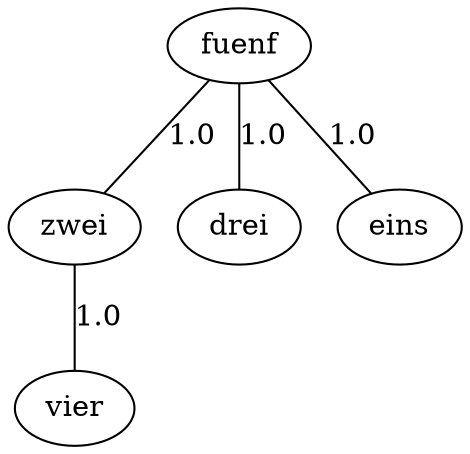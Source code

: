graph G {
  1 [ label="zwei" ];
  2 [ label="vier" ];
  3 [ label="fuenf" ];
  4 [ label="drei" ];
  5 [ label="eins" ];
  1 -- 2 [ label="1.0" ];
  3 -- 4 [ label="1.0" ];
  3 -- 1 [ label="1.0" ];
  3 -- 5 [ label="1.0" ];
}
